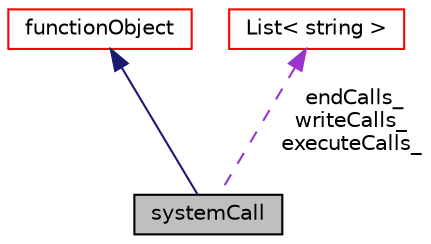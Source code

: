 digraph "systemCall"
{
  bgcolor="transparent";
  edge [fontname="Helvetica",fontsize="10",labelfontname="Helvetica",labelfontsize="10"];
  node [fontname="Helvetica",fontsize="10",shape=record];
  Node1 [label="systemCall",height=0.2,width=0.4,color="black", fillcolor="grey75", style="filled", fontcolor="black"];
  Node2 -> Node1 [dir="back",color="midnightblue",fontsize="10",style="solid",fontname="Helvetica"];
  Node2 [label="functionObject",height=0.2,width=0.4,color="red",URL="$a00877.html",tooltip="Abstract base-class for Time/database function objects. "];
  Node3 -> Node1 [dir="back",color="darkorchid3",fontsize="10",style="dashed",label=" endCalls_\nwriteCalls_\nexecuteCalls_" ,fontname="Helvetica"];
  Node3 [label="List\< string \>",height=0.2,width=0.4,color="red",URL="$a01392.html"];
}
